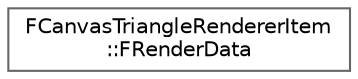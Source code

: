 digraph "Graphical Class Hierarchy"
{
 // INTERACTIVE_SVG=YES
 // LATEX_PDF_SIZE
  bgcolor="transparent";
  edge [fontname=Helvetica,fontsize=10,labelfontname=Helvetica,labelfontsize=10];
  node [fontname=Helvetica,fontsize=10,shape=box,height=0.2,width=0.4];
  rankdir="LR";
  Node0 [id="Node000000",label="FCanvasTriangleRendererItem\l::FRenderData",height=0.2,width=0.4,color="grey40", fillcolor="white", style="filled",URL="$d6/ddf/classFCanvasTriangleRendererItem_1_1FRenderData.html",tooltip=" "];
}
